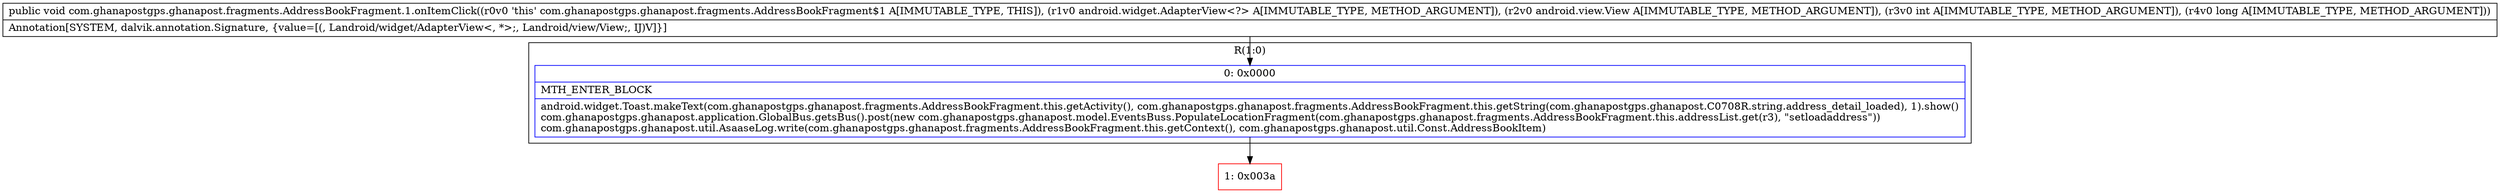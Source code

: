 digraph "CFG forcom.ghanapostgps.ghanapost.fragments.AddressBookFragment.1.onItemClick(Landroid\/widget\/AdapterView;Landroid\/view\/View;IJ)V" {
subgraph cluster_Region_1848165776 {
label = "R(1:0)";
node [shape=record,color=blue];
Node_0 [shape=record,label="{0\:\ 0x0000|MTH_ENTER_BLOCK\l|android.widget.Toast.makeText(com.ghanapostgps.ghanapost.fragments.AddressBookFragment.this.getActivity(), com.ghanapostgps.ghanapost.fragments.AddressBookFragment.this.getString(com.ghanapostgps.ghanapost.C0708R.string.address_detail_loaded), 1).show()\lcom.ghanapostgps.ghanapost.application.GlobalBus.getsBus().post(new com.ghanapostgps.ghanapost.model.EventsBuss.PopulateLocationFragment(com.ghanapostgps.ghanapost.fragments.AddressBookFragment.this.addressList.get(r3), \"setloadaddress\"))\lcom.ghanapostgps.ghanapost.util.AsaaseLog.write(com.ghanapostgps.ghanapost.fragments.AddressBookFragment.this.getContext(), com.ghanapostgps.ghanapost.util.Const.AddressBookItem)\l}"];
}
Node_1 [shape=record,color=red,label="{1\:\ 0x003a}"];
MethodNode[shape=record,label="{public void com.ghanapostgps.ghanapost.fragments.AddressBookFragment.1.onItemClick((r0v0 'this' com.ghanapostgps.ghanapost.fragments.AddressBookFragment$1 A[IMMUTABLE_TYPE, THIS]), (r1v0 android.widget.AdapterView\<?\> A[IMMUTABLE_TYPE, METHOD_ARGUMENT]), (r2v0 android.view.View A[IMMUTABLE_TYPE, METHOD_ARGUMENT]), (r3v0 int A[IMMUTABLE_TYPE, METHOD_ARGUMENT]), (r4v0 long A[IMMUTABLE_TYPE, METHOD_ARGUMENT]))  | Annotation[SYSTEM, dalvik.annotation.Signature, \{value=[(, Landroid\/widget\/AdapterView\<, *\>;, Landroid\/view\/View;, IJ)V]\}]\l}"];
MethodNode -> Node_0;
Node_0 -> Node_1;
}

